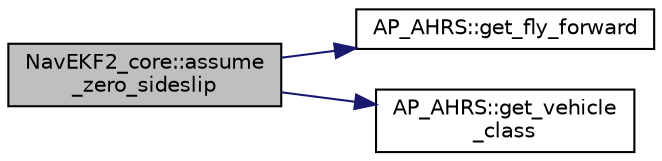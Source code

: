 digraph "NavEKF2_core::assume_zero_sideslip"
{
 // INTERACTIVE_SVG=YES
  edge [fontname="Helvetica",fontsize="10",labelfontname="Helvetica",labelfontsize="10"];
  node [fontname="Helvetica",fontsize="10",shape=record];
  rankdir="LR";
  Node1 [label="NavEKF2_core::assume\l_zero_sideslip",height=0.2,width=0.4,color="black", fillcolor="grey75", style="filled", fontcolor="black"];
  Node1 -> Node2 [color="midnightblue",fontsize="10",style="solid",fontname="Helvetica"];
  Node2 [label="AP_AHRS::get_fly_forward",height=0.2,width=0.4,color="black", fillcolor="white", style="filled",URL="$classAP__AHRS.html#a6120b45de751ab784fdfdd04f437b44e"];
  Node1 -> Node3 [color="midnightblue",fontsize="10",style="solid",fontname="Helvetica"];
  Node3 [label="AP_AHRS::get_vehicle\l_class",height=0.2,width=0.4,color="black", fillcolor="white", style="filled",URL="$classAP__AHRS.html#a91a73986f61cc338a22047e34230cbb2"];
}
